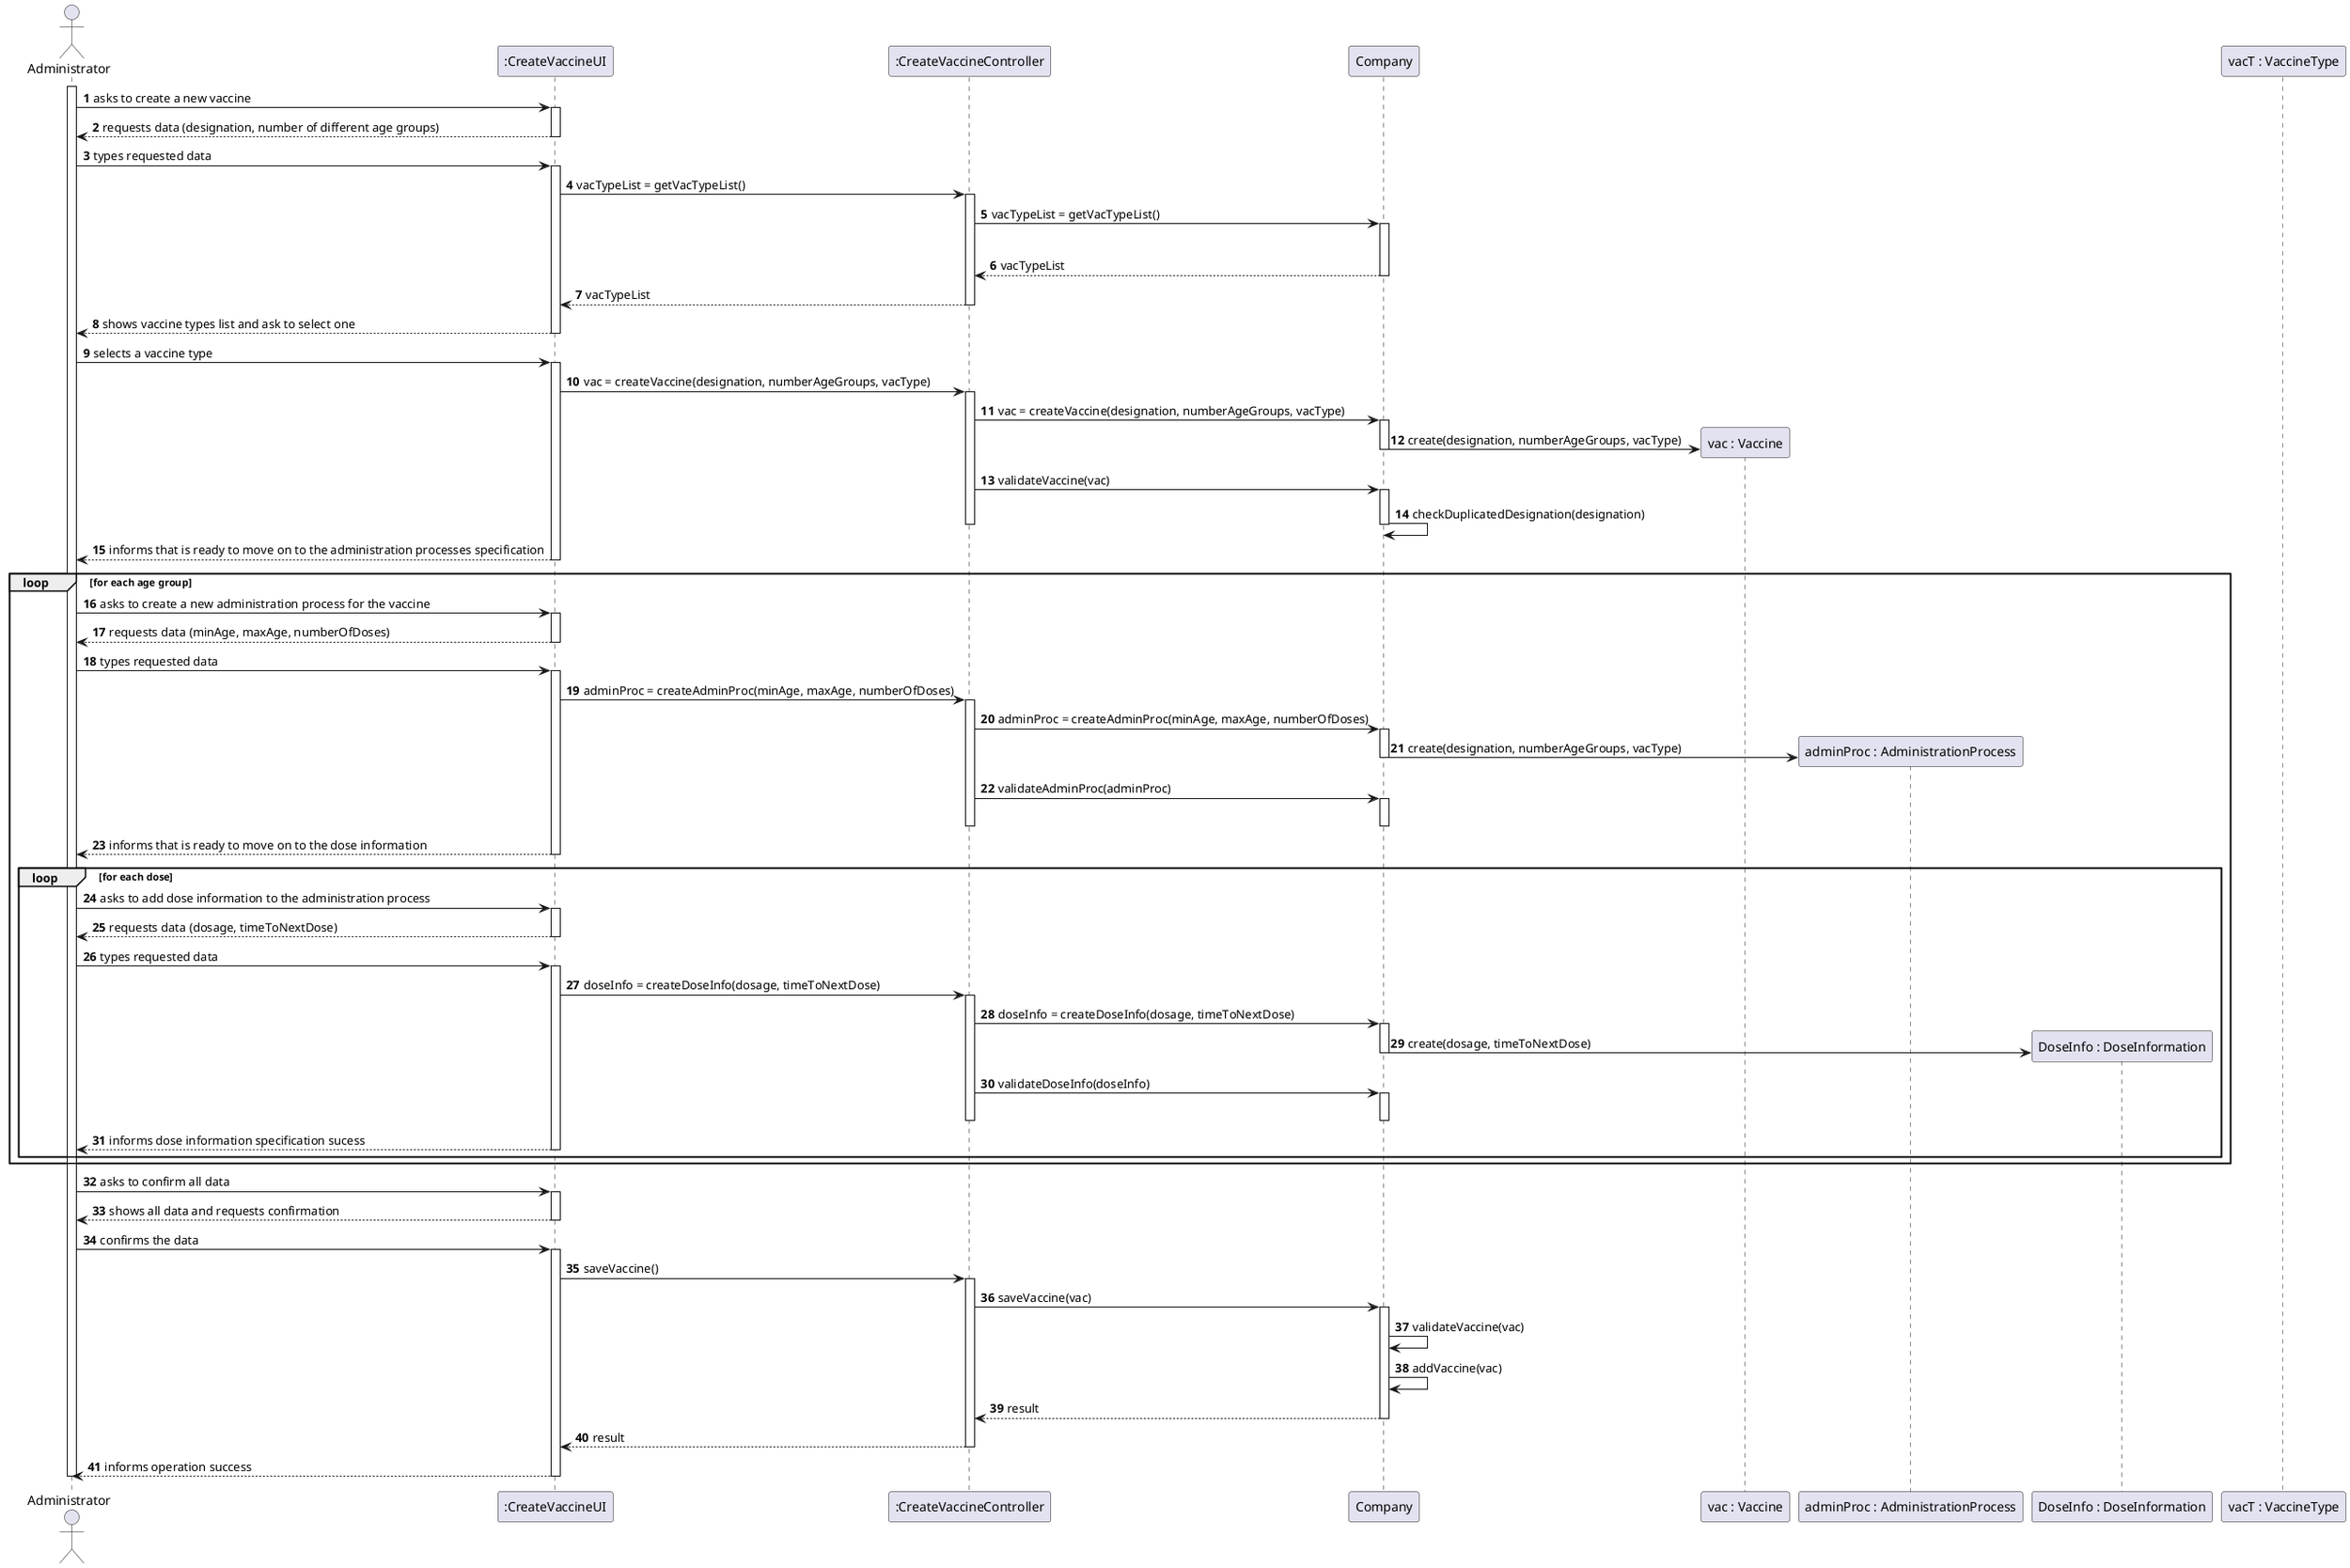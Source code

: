 @startuml
autonumber
'hide footbox
actor "Administrator" as ADM

participant ":CreateVaccineUI" as UI
participant ":CreateVaccineController" as CTRL
participant "Company" as COMP
participant "vac : Vaccine" as VAC
participant "adminProc : AdministrationProcess" as AP
participant "DoseInfo : DoseInformation" as DI
participant "vacT : VaccineType" as VACT

activate ADM

ADM -> UI : asks to create a new vaccine
activate UI
UI --> ADM :  requests data (designation, number of different age groups)
deactivate UI

ADM -> UI : types requested data
activate UI
    UI -> CTRL : vacTypeList = getVacTypeList()
    activate CTRL

        CTRL -> COMP : vacTypeList = getVacTypeList()
        activate COMP 
        |||
        COMP --> CTRL : vacTypeList
        deactivate COMP
        CTRL --> UI : vacTypeList
    deactivate CTRL
UI --> ADM : shows vaccine types list and ask to select one
deactivate UI

ADM -> UI : selects a vaccine type
activate UI
    UI -> CTRL : vac = createVaccine(designation, numberAgeGroups, vacType)
    activate CTRL

        CTRL -> COMP : vac = createVaccine(designation, numberAgeGroups, vacType)
        activate COMP 

            COMP -> VAC ** : create(designation, numberAgeGroups, vacType)

        deactivate COMP

        CTRL -> COMP : validateVaccine(vac)
        activate COMP 
            COMP -> COMP : checkDuplicatedDesignation(designation)
        deactivate COMP

    deactivate CTRL
UI --> ADM : informs that is ready to move on to the administration processes specification
deactivate UI


loop for each age group

    ADM -> UI : asks to create a new administration process for the vaccine
    activate UI
    UI --> ADM : requests data (minAge, maxAge, numberOfDoses)
    deactivate UI

    ADM -> UI : types requested data
    activate UI
        UI -> CTRL : adminProc = createAdminProc(minAge, maxAge, numberOfDoses)
        activate CTRL

            CTRL -> COMP : adminProc = createAdminProc(minAge, maxAge, numberOfDoses)
            activate COMP 

                COMP -> AP ** : create(designation, numberAgeGroups, vacType)

            deactivate COMP

            CTRL -> COMP : validateAdminProc(adminProc)
            activate COMP 
            deactivate COMP

        deactivate CTRL
    UI --> ADM : informs that is ready to move on to the dose information
    deactivate UI

    loop for each dose

        ADM -> UI : asks to add dose information to the administration process
        activate UI
        UI --> ADM : requests data (dosage, timeToNextDose)
        deactivate UI
        ADM -> UI : types requested data
        activate UI
            UI -> CTRL : doseInfo = createDoseInfo(dosage, timeToNextDose)
                activate CTRL
                CTRL -> COMP : doseInfo = createDoseInfo(dosage, timeToNextDose)
                activate COMP 

                    COMP -> DI ** : create(dosage, timeToNextDose)

                deactivate COMP

                CTRL -> COMP : validateDoseInfo(doseInfo)
                activate COMP 
                deactivate COMP

                deactivate CTRL
        UI --> ADM : informs dose information specification sucess
        deactivate UI
    end
end
ADM -> UI : asks to confirm all data
activate UI
UI --> ADM : shows all data and requests confirmation
deactivate UI

ADM -> UI : confirms the data
activate UI
UI -> CTRL : saveVaccine()
    activate CTRL

        CTRL -> COMP :  saveVaccine(vac)
        activate COMP 
            COMP -> COMP : validateVaccine(vac)
            COMP -> COMP : addVaccine(vac)
            COMP --> CTRL : result
        deactivate COMP
        CTRL --> UI : result
    deactivate CTRL
UI --> ADM : informs operation success
deactivate UI

deactivate ADM

@enduml 